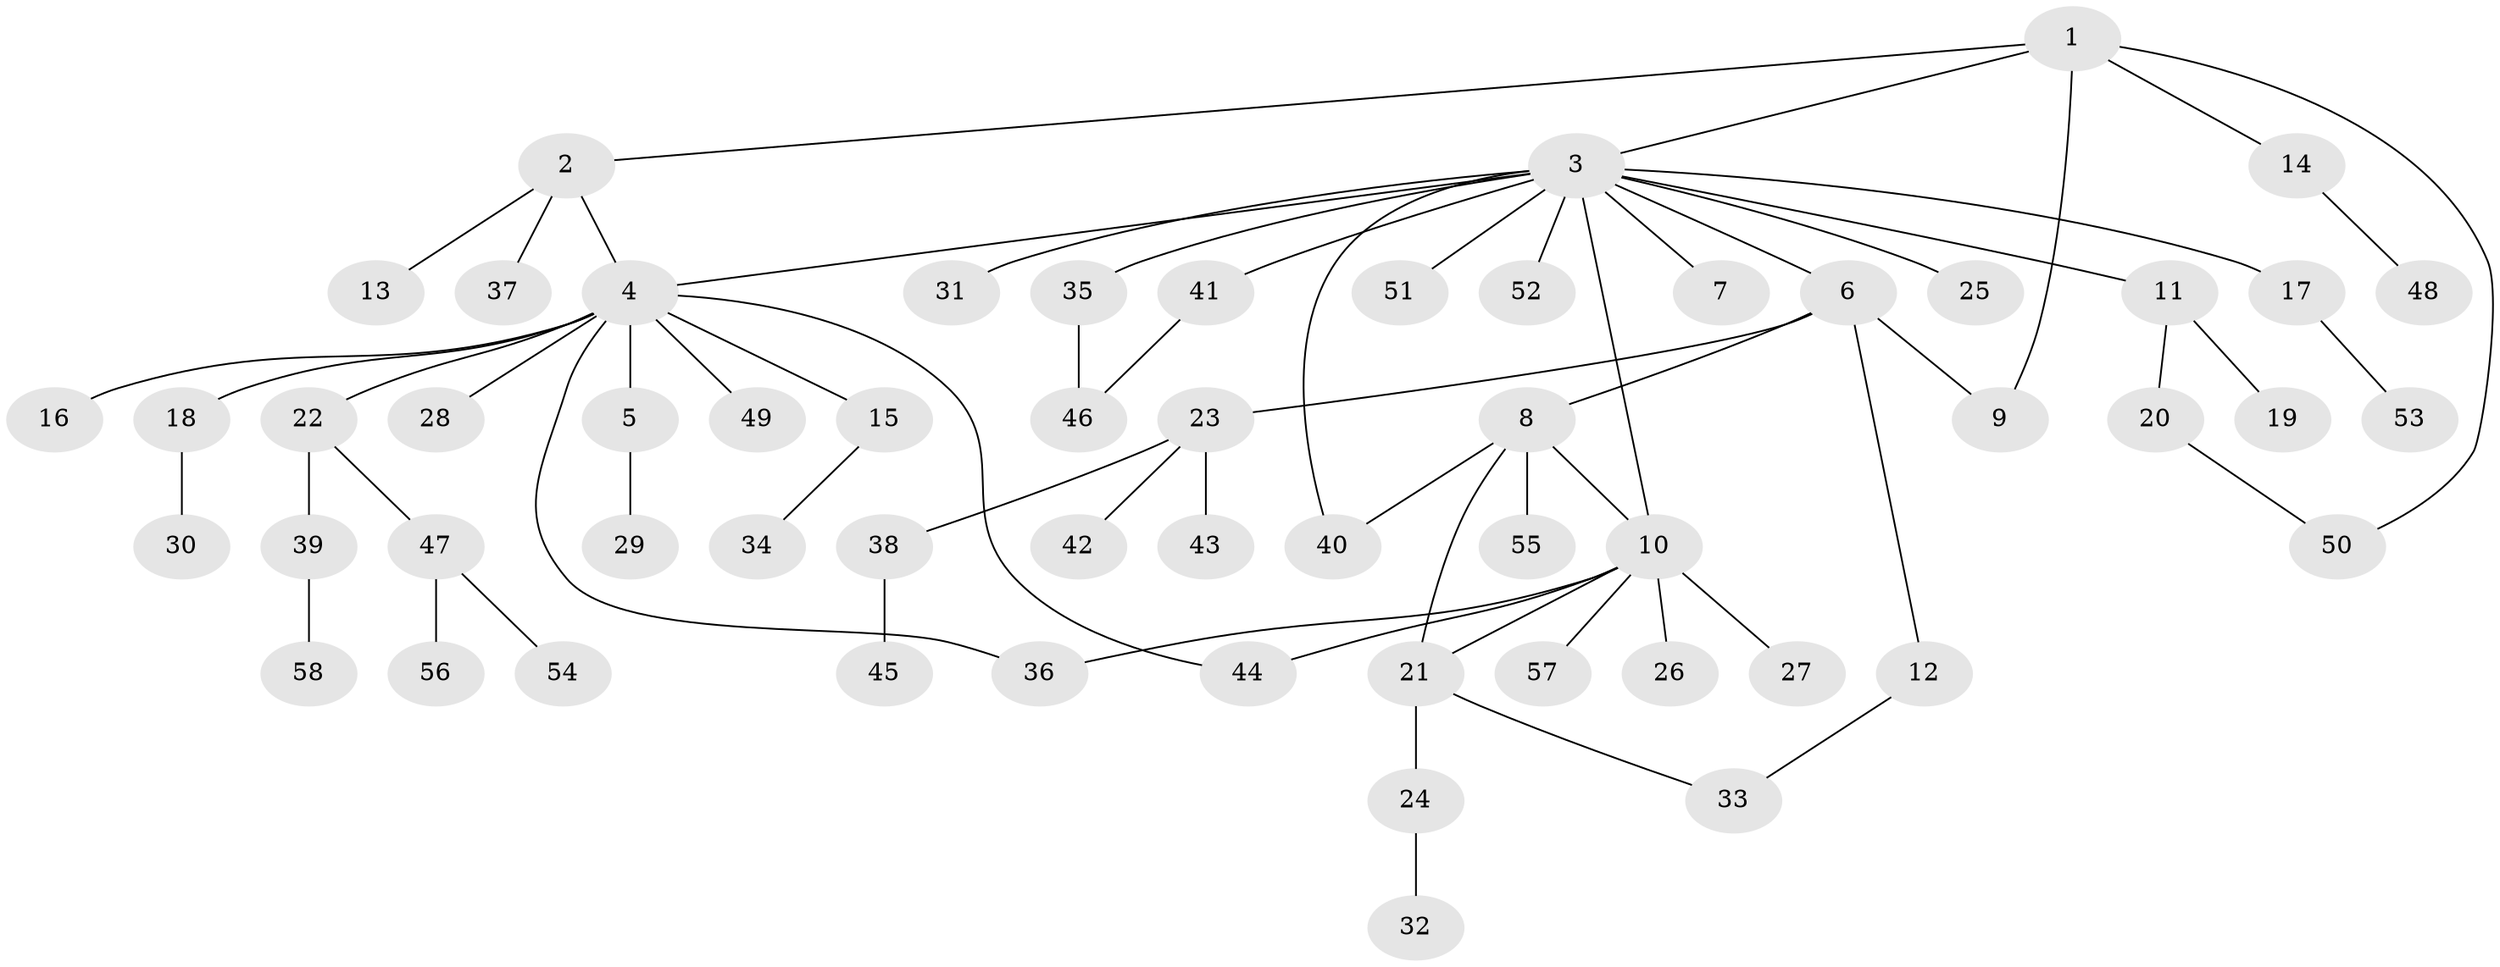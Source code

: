// coarse degree distribution, {5: 0.16666666666666666, 2: 0.2777777777777778, 6: 0.05555555555555555, 1: 0.4444444444444444, 3: 0.05555555555555555}
// Generated by graph-tools (version 1.1) at 2025/50/03/04/25 22:50:31]
// undirected, 58 vertices, 67 edges
graph export_dot {
  node [color=gray90,style=filled];
  1;
  2;
  3;
  4;
  5;
  6;
  7;
  8;
  9;
  10;
  11;
  12;
  13;
  14;
  15;
  16;
  17;
  18;
  19;
  20;
  21;
  22;
  23;
  24;
  25;
  26;
  27;
  28;
  29;
  30;
  31;
  32;
  33;
  34;
  35;
  36;
  37;
  38;
  39;
  40;
  41;
  42;
  43;
  44;
  45;
  46;
  47;
  48;
  49;
  50;
  51;
  52;
  53;
  54;
  55;
  56;
  57;
  58;
  1 -- 2;
  1 -- 3;
  1 -- 9;
  1 -- 14;
  1 -- 50;
  2 -- 4;
  2 -- 13;
  2 -- 37;
  3 -- 4;
  3 -- 6;
  3 -- 7;
  3 -- 10;
  3 -- 11;
  3 -- 17;
  3 -- 25;
  3 -- 31;
  3 -- 35;
  3 -- 40;
  3 -- 41;
  3 -- 51;
  3 -- 52;
  4 -- 5;
  4 -- 15;
  4 -- 16;
  4 -- 18;
  4 -- 22;
  4 -- 28;
  4 -- 36;
  4 -- 44;
  4 -- 49;
  5 -- 29;
  6 -- 8;
  6 -- 9;
  6 -- 12;
  6 -- 23;
  8 -- 10;
  8 -- 21;
  8 -- 40;
  8 -- 55;
  10 -- 21;
  10 -- 26;
  10 -- 27;
  10 -- 36;
  10 -- 44;
  10 -- 57;
  11 -- 19;
  11 -- 20;
  12 -- 33;
  14 -- 48;
  15 -- 34;
  17 -- 53;
  18 -- 30;
  20 -- 50;
  21 -- 24;
  21 -- 33;
  22 -- 39;
  22 -- 47;
  23 -- 38;
  23 -- 42;
  23 -- 43;
  24 -- 32;
  35 -- 46;
  38 -- 45;
  39 -- 58;
  41 -- 46;
  47 -- 54;
  47 -- 56;
}
